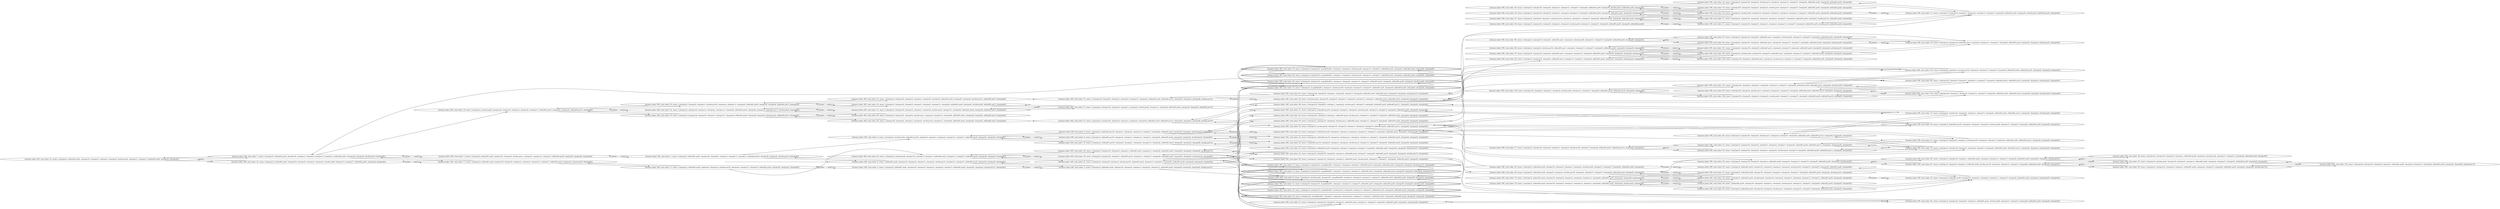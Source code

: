 digraph {
rankdir="LR"
s16[label="(instance index=495, state index=16, atoms={clear(pos3), at(block01,pos6), clear(pos10), clear(pos5), clear(pos1), clear(pos2), at(robot,pos4), clear(pos11), clear(pos7), at(block01,pos0), clear(pos9), clear(pos8)})"]
s7[label="(instance index=495, state index=7, atoms={clear(pos3), at(block01,pos6), clear(pos10), clear(pos1), clear(pos2), clear(pos11), clear(pos7), at(block01,pos0), clear(pos9), clear(pos4), at(robot,pos5), clear(pos8)})"]
s32[label="(instance index=495, state index=32, atoms={clear(pos3), at(block01,pos6), clear(pos10), clear(pos5), clear(pos1), clear(pos2), at(robot,pos8), clear(pos11), clear(pos7), at(block01,pos0), clear(pos9), clear(pos4)})"]
s17[label="(instance index=495, state index=17, atoms={clear(pos3), at(block01,pos6), clear(pos10), clear(pos5), clear(pos1), clear(pos2), clear(pos11), clear(pos7), at(block01,pos0), clear(pos4), at(robot,pos9), clear(pos8)})"]
s3[label="(instance index=495, state index=3, atoms={clear(pos3), at(block01,pos6), clear(pos10), clear(pos5), at(robot,pos1), clear(pos2), clear(pos11), clear(pos7), at(block01,pos0), clear(pos9), clear(pos4), clear(pos8)})"]
s18[label="(instance index=495, state index=18, atoms={clear(pos3), at(robot,pos6), clear(pos10), clear(pos5), clear(pos1), clear(pos2), clear(pos11), at(block01,pos0), clear(pos9), clear(pos4), at(block01,pos7), clear(pos8)})"]
s11[label="(instance index=495, state index=11, atoms={clear(pos3), at(block01,pos6), clear(pos5), clear(pos1), at(robot,pos10), clear(pos2), clear(pos11), clear(pos7), at(block01,pos0), clear(pos9), clear(pos4), clear(pos8)})"]
s1[label="(instance index=495, state index=1, atoms={clear(pos3), at(block01,pos6), clear(pos10), clear(pos5), clear(pos1), clear(pos11), clear(pos7), at(block01,pos0), clear(pos9), clear(pos4), at(robot,pos2), clear(pos8)})"]
s35[label="(instance index=495, state index=35, atoms={clear(pos3), clear(pos5), clear(pos1), at(robot,pos10), clear(pos2), clear(pos11), clear(pos6), at(block01,pos0), clear(pos9), clear(pos4), at(block01,pos7), clear(pos8)})"]
s34[label="(instance index=495, state index=34, atoms={clear(pos3), clear(pos10), clear(pos1), clear(pos2), clear(pos11), clear(pos6), at(block01,pos0), clear(pos9), clear(pos4), at(block01,pos7), at(robot,pos5), clear(pos8)})"]
s33[label="(instance index=495, state index=33, atoms={clear(pos3), clear(pos10), clear(pos5), clear(pos1), clear(pos11), clear(pos6), at(block01,pos0), clear(pos9), clear(pos4), at(robot,pos2), at(block01,pos7), clear(pos8)})"]
s0[label="(instance index=495, state index=0, atoms={at(block01,pos6), clear(pos10), clear(pos5), clear(pos1), clear(pos2), at(robot,pos3), clear(pos11), clear(pos7), at(block01,pos0), clear(pos9), clear(pos4), clear(pos8)})"]
s5[label="(instance index=495, state index=5, atoms={clear(pos3), at(block01,pos6), clear(pos10), clear(pos5), clear(pos1), clear(pos2), clear(pos7), at(block01,pos0), clear(pos9), clear(pos4), at(robot,pos11), clear(pos8)})"]
s24[label="(instance index=495, state index=24, atoms={clear(pos3), at(robot,pos6), clear(pos10), clear(pos5), clear(pos1), at(block01,pos2), clear(pos11), clear(pos7), at(block01,pos0), clear(pos9), clear(pos4), clear(pos8)})"]
s4[label="(instance index=495, state index=4, atoms={clear(pos3), at(robot,pos6), at(block01,pos10), clear(pos5), clear(pos1), clear(pos2), clear(pos11), clear(pos7), at(block01,pos0), clear(pos9), clear(pos4), clear(pos8)})"]
s53[label="(instance index=495, state index=53, atoms={clear(pos3), clear(pos10), clear(pos5), clear(pos1), clear(pos2), clear(pos6), at(block01,pos0), clear(pos9), clear(pos4), at(robot,pos11), at(block01,pos7), clear(pos8)})"]
s52[label="(instance index=495, state index=52, atoms={clear(pos3), clear(pos10), clear(pos5), clear(pos1), clear(pos2), clear(pos11), clear(pos6), at(block01,pos0), clear(pos4), at(robot,pos9), at(block01,pos7), clear(pos8)})"]
s51[label="(instance index=495, state index=51, atoms={clear(pos3), clear(pos10), clear(pos5), clear(pos1), clear(pos2), at(robot,pos4), clear(pos11), clear(pos6), at(block01,pos0), clear(pos9), at(block01,pos7), clear(pos8)})"]
s49[label="(instance index=495, state index=49, atoms={clear(pos3), clear(pos10), clear(pos5), at(robot,pos1), clear(pos2), clear(pos11), clear(pos6), at(block01,pos0), clear(pos9), clear(pos4), at(block01,pos7), clear(pos8)})"]
s50[label="(instance index=495, state index=50, atoms={clear(pos10), clear(pos5), clear(pos1), clear(pos2), at(robot,pos3), clear(pos11), clear(pos6), at(block01,pos0), clear(pos9), clear(pos4), at(block01,pos7), clear(pos8)})"]
s2[label="(instance index=495, state index=2, atoms={clear(pos3), at(block01,pos6), clear(pos10), clear(pos5), clear(pos1), clear(pos2), clear(pos11), at(block01,pos0), clear(pos9), clear(pos4), clear(pos8), at(robot,pos7)})"]
s39[label="(instance index=495, state index=39, atoms={clear(pos3), clear(pos10), clear(pos1), at(block01,pos2), clear(pos11), clear(pos7), clear(pos6), at(block01,pos0), clear(pos9), clear(pos4), at(robot,pos5), clear(pos8)})"]
s41[label="(instance index=495, state index=41, atoms={clear(pos3), clear(pos5), clear(pos1), at(robot,pos10), at(block01,pos2), clear(pos11), clear(pos7), clear(pos6), at(block01,pos0), clear(pos9), clear(pos4), clear(pos8)})"]
s40[label="(instance index=495, state index=40, atoms={clear(pos3), clear(pos10), clear(pos5), clear(pos1), at(block01,pos2), clear(pos11), clear(pos6), at(block01,pos0), clear(pos9), clear(pos4), clear(pos8), at(robot,pos7)})"]
s10[label="(instance index=495, state index=10, atoms={clear(pos3), at(block01,pos10), clear(pos5), clear(pos1), clear(pos2), clear(pos11), clear(pos6), at(block01,pos0), clear(pos9), clear(pos4), clear(pos8), at(robot,pos7)})"]
s9[label="(instance index=495, state index=9, atoms={clear(pos3), at(block01,pos10), clear(pos1), clear(pos2), clear(pos11), clear(pos7), clear(pos6), at(block01,pos0), clear(pos9), clear(pos4), at(robot,pos5), clear(pos8)})"]
s8[label="(instance index=495, state index=8, atoms={clear(pos3), at(block01,pos10), clear(pos5), clear(pos1), clear(pos11), clear(pos7), clear(pos6), at(block01,pos0), clear(pos9), clear(pos4), at(robot,pos2), clear(pos8)})"]
s74[label="(instance index=495, state index=74, atoms={clear(pos10), clear(pos5), clear(pos1), clear(pos2), clear(pos11), clear(pos6), at(block01,pos0), at(block01,pos3), clear(pos9), clear(pos4), clear(pos8), at(robot,pos7)})"]
s73[label="(instance index=495, state index=73, atoms={clear(pos3), clear(pos10), clear(pos5), clear(pos1), clear(pos2), at(robot,pos8), clear(pos11), clear(pos6), at(block01,pos0), clear(pos9), clear(pos4), at(block01,pos7)})"]
s72[label="(instance index=495, state index=72, atoms={clear(pos3), clear(pos10), clear(pos5), clear(pos1), clear(pos2), clear(pos6), at(block01,pos0), at(block01,pos11), clear(pos9), clear(pos4), clear(pos8), at(robot,pos7)})"]
s27[peripheries=2,label="(instance index=495, state index=27, atoms={clear(pos3), clear(pos10), at-goal(block01), clear(pos1), clear(pos2), clear(pos7), at(block01,pos5), clear(pos6), at(block01,pos0), clear(pos9), clear(pos4), at(robot,pos11), clear(pos8)})"]
s66[peripheries=2,label="(instance index=495, state index=66, atoms={clear(pos3), clear(pos10), at-goal(block01), clear(pos1), clear(pos2), at(robot,pos4), clear(pos11), clear(pos7), at(block01,pos5), clear(pos6), at(block01,pos0), clear(pos9), clear(pos8)})"]
s26[peripheries=2,label="(instance index=495, state index=26, atoms={clear(pos10), at-goal(block01), clear(pos1), clear(pos2), at(robot,pos3), clear(pos11), clear(pos7), at(block01,pos5), clear(pos6), at(block01,pos0), clear(pos9), clear(pos4), clear(pos8)})"]
s13[peripheries=2,label="(instance index=495, state index=13, atoms={clear(pos3), clear(pos10), at-goal(block01), clear(pos1), clear(pos2), clear(pos11), at(block01,pos5), clear(pos6), at(block01,pos0), clear(pos9), clear(pos4), clear(pos8), at(robot,pos7)})"]
s25[peripheries=2,label="(instance index=495, state index=25, atoms={clear(pos3), clear(pos10), at-goal(block01), at(robot,pos1), clear(pos2), clear(pos11), clear(pos7), at(block01,pos5), clear(pos6), at(block01,pos0), clear(pos9), clear(pos4), clear(pos8)})"]
s12[peripheries=2,label="(instance index=495, state index=12, atoms={clear(pos3), clear(pos10), at-goal(block01), clear(pos1), clear(pos11), clear(pos7), at(block01,pos5), clear(pos6), at(block01,pos0), clear(pos9), clear(pos4), at(robot,pos2), clear(pos8)})"]
s14[peripheries=2,label="(instance index=495, state index=14, atoms={clear(pos3), at-goal(block01), clear(pos1), at(robot,pos10), clear(pos2), clear(pos11), clear(pos7), at(block01,pos5), clear(pos6), at(block01,pos0), clear(pos9), clear(pos4), clear(pos8)})"]
s43[peripheries=2,label="(instance index=495, state index=43, atoms={clear(pos3), clear(pos10), at-goal(block01), clear(pos1), clear(pos2), at(robot,pos8), clear(pos11), clear(pos7), at(block01,pos5), clear(pos6), at(block01,pos0), clear(pos9), clear(pos4)})"]
s28[peripheries=2,label="(instance index=495, state index=28, atoms={clear(pos3), clear(pos10), at-goal(block01), clear(pos1), clear(pos2), clear(pos11), clear(pos7), at(block01,pos5), clear(pos6), at(block01,pos0), clear(pos4), at(robot,pos9), clear(pos8)})"]
s6[peripheries=2,label="(instance index=495, state index=6, atoms={clear(pos3), at(robot,pos6), clear(pos10), at-goal(block01), clear(pos1), clear(pos2), clear(pos11), clear(pos7), at(block01,pos5), at(block01,pos0), clear(pos9), clear(pos4), clear(pos8)})"]
s61[label="(instance index=495, state index=61, atoms={clear(pos3), clear(pos10), clear(pos5), clear(pos1), at(block01,pos2), clear(pos11), clear(pos7), clear(pos6), at(block01,pos0), clear(pos4), at(robot,pos9), clear(pos8)})"]
s60[label="(instance index=495, state index=60, atoms={clear(pos3), clear(pos10), clear(pos5), clear(pos1), at(block01,pos2), at(robot,pos4), clear(pos11), clear(pos7), clear(pos6), at(block01,pos0), clear(pos9), clear(pos8)})"]
s59[label="(instance index=495, state index=59, atoms={clear(pos3), clear(pos10), clear(pos5), at(robot,pos1), at(block01,pos2), clear(pos11), clear(pos7), clear(pos6), at(block01,pos0), clear(pos9), clear(pos4), clear(pos8)})"]
s63[label="(instance index=495, state index=63, atoms={clear(pos3), clear(pos10), clear(pos5), clear(pos1), at(block01,pos2), clear(pos7), clear(pos6), at(block01,pos0), clear(pos9), clear(pos4), at(robot,pos11), clear(pos8)})"]
s62[label="(instance index=495, state index=62, atoms={clear(pos10), clear(pos5), clear(pos1), at(block01,pos2), at(robot,pos3), clear(pos11), clear(pos7), clear(pos6), at(block01,pos0), clear(pos9), clear(pos4), clear(pos8)})"]
s23[label="(instance index=495, state index=23, atoms={clear(pos3), at(block01,pos10), clear(pos5), clear(pos1), clear(pos2), clear(pos7), clear(pos6), at(block01,pos0), clear(pos9), clear(pos4), at(robot,pos11), clear(pos8)})"]
s20[label="(instance index=495, state index=20, atoms={at(block01,pos10), clear(pos5), clear(pos1), clear(pos2), at(robot,pos3), clear(pos11), clear(pos7), clear(pos6), at(block01,pos0), clear(pos9), clear(pos4), clear(pos8)})"]
s22[label="(instance index=495, state index=22, atoms={clear(pos3), at(block01,pos10), clear(pos5), clear(pos1), clear(pos2), clear(pos11), clear(pos7), clear(pos6), at(block01,pos0), clear(pos4), at(robot,pos9), clear(pos8)})"]
s21[label="(instance index=495, state index=21, atoms={clear(pos3), at(block01,pos10), clear(pos5), clear(pos1), clear(pos2), at(robot,pos4), clear(pos11), clear(pos7), clear(pos6), at(block01,pos0), clear(pos9), clear(pos8)})"]
s19[label="(instance index=495, state index=19, atoms={clear(pos3), at(block01,pos10), clear(pos5), at(robot,pos1), clear(pos2), clear(pos11), clear(pos7), clear(pos6), at(block01,pos0), clear(pos9), clear(pos4), clear(pos8)})"]
s91[label="(instance index=495, state index=91, atoms={clear(pos10), clear(pos5), clear(pos1), clear(pos2), clear(pos7), clear(pos6), at(block01,pos0), at(block01,pos3), clear(pos9), clear(pos4), at(robot,pos11), clear(pos8)})"]
s90[label="(instance index=495, state index=90, atoms={at(robot,pos6), clear(pos10), clear(pos5), clear(pos1), clear(pos2), clear(pos11), clear(pos7), at(block01,pos0), at(block01,pos3), clear(pos9), clear(pos4), clear(pos8)})"]
s54[label="(instance index=495, state index=54, atoms={clear(pos3), at(robot,pos6), clear(pos10), clear(pos5), clear(pos1), clear(pos2), clear(pos7), at(block01,pos0), at(block01,pos11), clear(pos9), clear(pos4), clear(pos8)})"]
s89[label="(instance index=495, state index=89, atoms={clear(pos10), clear(pos5), clear(pos1), clear(pos2), at(robot,pos3), clear(pos7), clear(pos6), at(block01,pos0), at(block01,pos11), clear(pos9), clear(pos4), clear(pos8)})"]
s42[label="(instance index=495, state index=42, atoms={clear(pos3), at(block01,pos9), clear(pos10), clear(pos1), clear(pos2), clear(pos11), clear(pos7), clear(pos6), at(block01,pos0), clear(pos4), at(robot,pos5), clear(pos8)})"]
s44[label="(instance index=495, state index=44, atoms={clear(pos3), clear(pos10), at(block01,pos1), clear(pos2), clear(pos11), clear(pos7), clear(pos6), at(block01,pos0), clear(pos9), clear(pos4), at(robot,pos5), clear(pos8)})"]
s15[label="(instance index=495, state index=15, atoms={clear(pos3), clear(pos10), clear(pos1), clear(pos2), clear(pos11), clear(pos7), clear(pos6), at(block01,pos0), clear(pos9), at(robot,pos5), at(block01,pos4), clear(pos8)})"]
s83[label="(instance index=495, state index=83, atoms={clear(pos3), clear(pos10), clear(pos5), clear(pos1), at(block01,pos2), at(robot,pos8), clear(pos11), clear(pos7), clear(pos6), at(block01,pos0), clear(pos9), clear(pos4)})"]
s82[label="(instance index=495, state index=82, atoms={clear(pos10), clear(pos5), clear(pos1), clear(pos11), clear(pos7), clear(pos6), at(block01,pos0), at(block01,pos3), clear(pos9), clear(pos4), at(robot,pos2), clear(pos8)})"]
s37[label="(instance index=495, state index=37, atoms={clear(pos3), clear(pos5), clear(pos1), at(robot,pos10), clear(pos2), clear(pos7), clear(pos6), at(block01,pos0), at(block01,pos11), clear(pos9), clear(pos4), clear(pos8)})"]
s36[label="(instance index=495, state index=36, atoms={clear(pos3), at(block01,pos10), clear(pos5), clear(pos1), clear(pos2), at(robot,pos8), clear(pos11), clear(pos7), clear(pos6), at(block01,pos0), clear(pos9), clear(pos4)})"]
s103[label="(instance index=495, state index=103, atoms={clear(pos5), clear(pos1), at(robot,pos10), clear(pos2), clear(pos11), clear(pos7), clear(pos6), at(block01,pos0), at(block01,pos3), clear(pos9), clear(pos4), clear(pos8)})"]
s102[label="(instance index=495, state index=102, atoms={clear(pos10), clear(pos1), clear(pos2), clear(pos11), clear(pos7), clear(pos6), at(block01,pos0), at(block01,pos3), clear(pos9), clear(pos4), at(robot,pos5), clear(pos8)})"]
s76[label="(instance index=495, state index=76, atoms={clear(pos3), clear(pos10), clear(pos1), clear(pos2), clear(pos7), clear(pos6), at(block01,pos0), at(block01,pos11), clear(pos9), clear(pos4), at(robot,pos5), clear(pos8)})"]
s75[label="(instance index=495, state index=75, atoms={clear(pos3), clear(pos10), clear(pos5), clear(pos1), clear(pos7), clear(pos6), at(block01,pos0), at(block01,pos11), clear(pos9), clear(pos4), at(robot,pos2), clear(pos8)})"]
s56[label="(instance index=495, state index=56, atoms={clear(pos3), at(block01,pos9), at(robot,pos6), clear(pos10), clear(pos5), clear(pos1), clear(pos2), clear(pos11), clear(pos7), at(block01,pos0), clear(pos4), clear(pos8)})"]
s65[label="(instance index=495, state index=65, atoms={clear(pos3), at(block01,pos9), clear(pos10), clear(pos5), clear(pos1), clear(pos2), at(robot,pos4), clear(pos11), clear(pos7), clear(pos6), at(block01,pos0), clear(pos8)})"]
s64[label="(instance index=495, state index=64, atoms={clear(pos3), at(block01,pos9), clear(pos10), clear(pos5), at(robot,pos1), clear(pos2), clear(pos11), clear(pos7), clear(pos6), at(block01,pos0), clear(pos4), clear(pos8)})"]
s69[label="(instance index=495, state index=69, atoms={clear(pos3), clear(pos10), clear(pos5), at(block01,pos1), clear(pos2), clear(pos11), clear(pos7), clear(pos6), at(block01,pos0), clear(pos4), at(robot,pos9), clear(pos8)})"]
s68[label="(instance index=495, state index=68, atoms={clear(pos3), at(robot,pos6), clear(pos10), clear(pos5), at(block01,pos1), clear(pos2), clear(pos11), clear(pos7), at(block01,pos0), clear(pos9), clear(pos4), clear(pos8)})"]
s67[label="(instance index=495, state index=67, atoms={clear(pos3), clear(pos10), clear(pos5), at(block01,pos1), clear(pos2), at(robot,pos4), clear(pos11), clear(pos7), clear(pos6), at(block01,pos0), clear(pos9), clear(pos8)})"]
s31[label="(instance index=495, state index=31, atoms={clear(pos3), clear(pos10), clear(pos5), clear(pos1), clear(pos2), clear(pos11), clear(pos7), clear(pos6), at(block01,pos0), at(robot,pos9), at(block01,pos4), clear(pos8)})"]
s30[label="(instance index=495, state index=30, atoms={clear(pos3), at(robot,pos6), clear(pos10), clear(pos5), clear(pos1), clear(pos2), clear(pos11), clear(pos7), at(block01,pos0), clear(pos9), at(block01,pos4), clear(pos8)})"]
s29[label="(instance index=495, state index=29, atoms={clear(pos3), clear(pos10), clear(pos5), at(robot,pos1), clear(pos2), clear(pos11), clear(pos7), clear(pos6), at(block01,pos0), clear(pos9), at(block01,pos4), clear(pos8)})"]
s99[label="(instance index=495, state index=99, atoms={clear(pos10), clear(pos5), at(robot,pos1), clear(pos2), clear(pos11), clear(pos7), clear(pos6), at(block01,pos0), at(block01,pos3), clear(pos9), clear(pos4), clear(pos8)})"]
s55[label="(instance index=495, state index=55, atoms={clear(pos3), clear(pos10), clear(pos5), clear(pos1), clear(pos2), clear(pos7), clear(pos6), at(block01,pos0), at(block01,pos11), clear(pos4), at(robot,pos9), clear(pos8)})"]
s107[label="(instance index=495, state index=107, atoms={clear(pos10), clear(pos5), clear(pos1), clear(pos2), clear(pos11), clear(pos7), clear(pos6), at(block01,pos0), at(block01,pos3), clear(pos4), at(robot,pos9), clear(pos8)})"]
s106[label="(instance index=495, state index=106, atoms={clear(pos10), clear(pos5), clear(pos1), clear(pos2), at(robot,pos4), clear(pos11), clear(pos7), clear(pos6), at(block01,pos0), at(block01,pos3), clear(pos9), clear(pos8)})"]
s93[label="(instance index=495, state index=93, atoms={clear(pos3), clear(pos10), clear(pos5), clear(pos1), clear(pos2), at(robot,pos4), clear(pos7), clear(pos6), at(block01,pos0), at(block01,pos11), clear(pos9), clear(pos8)})"]
s92[label="(instance index=495, state index=92, atoms={clear(pos3), clear(pos10), clear(pos5), at(robot,pos1), clear(pos2), clear(pos7), clear(pos6), at(block01,pos0), at(block01,pos11), clear(pos9), clear(pos4), clear(pos8)})"]
s79[label="(instance index=495, state index=79, atoms={clear(pos3), at(block01,pos9), clear(pos10), clear(pos5), clear(pos1), clear(pos2), clear(pos11), clear(pos6), at(block01,pos0), clear(pos4), clear(pos8), at(robot,pos7)})"]
s38[label="(instance index=495, state index=38, atoms={clear(pos3), at(block01,pos9), clear(pos5), clear(pos1), at(robot,pos10), clear(pos2), clear(pos11), clear(pos7), clear(pos6), at(block01,pos0), clear(pos4), clear(pos8)})"]
s78[label="(instance index=495, state index=78, atoms={clear(pos3), at(block01,pos9), clear(pos10), clear(pos5), clear(pos1), clear(pos11), clear(pos7), clear(pos6), at(block01,pos0), clear(pos4), at(robot,pos2), clear(pos8)})"]
s85[label="(instance index=495, state index=85, atoms={clear(pos3), at(block01,pos9), clear(pos10), clear(pos5), clear(pos1), clear(pos2), at(robot,pos8), clear(pos11), clear(pos7), clear(pos6), at(block01,pos0), clear(pos4)})"]
s86[label="(instance index=495, state index=86, atoms={clear(pos3), clear(pos10), clear(pos5), at(block01,pos1), clear(pos2), at(robot,pos8), clear(pos11), clear(pos7), clear(pos6), at(block01,pos0), clear(pos9), clear(pos4)})"]
s88[label="(instance index=495, state index=88, atoms={clear(pos3), clear(pos5), at(robot,pos10), at(block01,pos1), clear(pos2), clear(pos11), clear(pos7), clear(pos6), at(block01,pos0), clear(pos9), clear(pos4), clear(pos8)})"]
s87[label="(instance index=495, state index=87, atoms={clear(pos3), clear(pos10), clear(pos5), at(block01,pos1), clear(pos2), clear(pos11), clear(pos6), at(block01,pos0), clear(pos9), clear(pos4), clear(pos8), at(robot,pos7)})"]
s84[label="(instance index=495, state index=84, atoms={clear(pos3), clear(pos10), clear(pos5), at(block01,pos1), clear(pos11), clear(pos7), clear(pos6), at(block01,pos0), clear(pos9), clear(pos4), at(robot,pos2), clear(pos8)})"]
s47[label="(instance index=495, state index=47, atoms={clear(pos3), clear(pos5), clear(pos1), at(robot,pos10), clear(pos2), clear(pos11), clear(pos7), clear(pos6), at(block01,pos0), clear(pos9), at(block01,pos4), clear(pos8)})"]
s48[label="(instance index=495, state index=48, atoms={clear(pos3), clear(pos10), clear(pos5), clear(pos1), clear(pos2), at(robot,pos8), clear(pos11), clear(pos7), clear(pos6), at(block01,pos0), clear(pos9), at(block01,pos4)})"]
s46[label="(instance index=495, state index=46, atoms={clear(pos3), clear(pos10), clear(pos5), clear(pos1), clear(pos2), clear(pos11), clear(pos6), at(block01,pos0), clear(pos9), at(block01,pos4), clear(pos8), at(robot,pos7)})"]
s45[label="(instance index=495, state index=45, atoms={clear(pos3), clear(pos10), clear(pos5), clear(pos1), clear(pos11), clear(pos7), clear(pos6), at(block01,pos0), clear(pos9), at(robot,pos2), at(block01,pos4), clear(pos8)})"]
s77[label="(instance index=495, state index=77, atoms={clear(pos3), clear(pos10), clear(pos5), clear(pos1), clear(pos2), at(robot,pos8), clear(pos7), clear(pos6), at(block01,pos0), at(block01,pos11), clear(pos9), clear(pos4)})"]
s109[label="(instance index=495, state index=109, atoms={clear(pos10), clear(pos5), clear(pos1), clear(pos2), at(robot,pos8), clear(pos11), clear(pos7), clear(pos6), at(block01,pos0), at(block01,pos3), clear(pos9), clear(pos4)})"]
s94[label="(instance index=495, state index=94, atoms={at(block01,pos9), clear(pos10), clear(pos5), clear(pos1), clear(pos2), at(robot,pos3), clear(pos11), clear(pos7), clear(pos6), at(block01,pos0), clear(pos4), clear(pos8)})"]
s57[label="(instance index=495, state index=57, atoms={clear(pos3), at(block01,pos9), clear(pos10), clear(pos5), clear(pos1), clear(pos2), clear(pos7), clear(pos6), at(block01,pos0), clear(pos4), at(robot,pos11), clear(pos8)})"]
s58[label="(instance index=495, state index=58, atoms={clear(pos3), clear(pos10), clear(pos5), clear(pos1), at(block01,pos8), clear(pos2), clear(pos11), clear(pos7), clear(pos6), at(block01,pos0), clear(pos4), at(robot,pos9)})"]
s101[label="(instance index=495, state index=101, atoms={clear(pos3), clear(pos10), clear(pos5), at(block01,pos1), clear(pos2), clear(pos7), clear(pos6), at(block01,pos0), clear(pos9), clear(pos4), at(robot,pos11), clear(pos8)})"]
s100[label="(instance index=495, state index=100, atoms={clear(pos10), clear(pos5), at(block01,pos1), clear(pos2), at(robot,pos3), clear(pos11), clear(pos7), clear(pos6), at(block01,pos0), clear(pos9), clear(pos4), clear(pos8)})"]
s71[label="(instance index=495, state index=71, atoms={clear(pos3), clear(pos10), clear(pos5), clear(pos1), clear(pos2), clear(pos7), clear(pos6), at(block01,pos0), clear(pos9), at(robot,pos11), at(block01,pos4), clear(pos8)})"]
s70[label="(instance index=495, state index=70, atoms={clear(pos10), clear(pos5), clear(pos1), clear(pos2), at(robot,pos3), clear(pos11), clear(pos7), clear(pos6), at(block01,pos0), clear(pos9), at(block01,pos4), clear(pos8)})"]
s81[label="(instance index=495, state index=81, atoms={clear(pos3), clear(pos5), clear(pos1), at(block01,pos8), at(robot,pos10), clear(pos2), clear(pos11), clear(pos7), clear(pos6), at(block01,pos0), clear(pos9), clear(pos4)})"]
s80[label="(instance index=495, state index=80, atoms={clear(pos3), clear(pos10), clear(pos1), at(block01,pos8), clear(pos2), clear(pos11), clear(pos7), clear(pos6), at(block01,pos0), clear(pos9), clear(pos4), at(robot,pos5)})"]
s98[label="(instance index=495, state index=98, atoms={clear(pos3), clear(pos10), clear(pos5), clear(pos1), at(block01,pos8), clear(pos2), clear(pos7), clear(pos6), at(block01,pos0), clear(pos9), clear(pos4), at(robot,pos11)})"]
s97[label="(instance index=495, state index=97, atoms={clear(pos3), at(robot,pos6), clear(pos10), clear(pos5), clear(pos1), at(block01,pos8), clear(pos2), clear(pos11), clear(pos7), at(block01,pos0), clear(pos9), clear(pos4)})"]
s96[label="(instance index=495, state index=96, atoms={clear(pos3), clear(pos10), clear(pos5), clear(pos1), at(block01,pos8), clear(pos2), at(robot,pos4), clear(pos11), clear(pos7), clear(pos6), at(block01,pos0), clear(pos9)})"]
s105[label="(instance index=495, state index=105, atoms={clear(pos3), clear(pos10), clear(pos5), clear(pos1), at(block01,pos8), clear(pos2), clear(pos11), clear(pos6), at(block01,pos0), clear(pos9), clear(pos4), at(robot,pos7)})"]
Dangling [ label = "", style = invis ]
{ rank = same; Dangling }
Dangling -> s0
{ rank = same; s0}
{ rank = same; s7,s32}
{ rank = same; s17,s3,s18}
{ rank = same; s11,s1,s35,s34,s33}
{ rank = same; s0,s5,s24,s4,s53,s52,s51,s49,s50}
{ rank = same; s2,s39,s41,s40,s10,s9,s8,s74,s73,s72}
{ rank = same; s27,s66,s26,s13,s25,s12,s14,s43,s28,s6,s61,s60,s59,s63,s62,s23,s20,s22,s21,s19,s91,s90,s54,s89}
{ rank = same; s42,s44,s15,s83,s82,s37,s36,s103,s102,s76,s75}
{ rank = same; s56,s65,s64,s69,s68,s67,s31,s30,s29,s99,s55,s107,s106,s93,s92}
{ rank = same; s79,s38,s78,s85,s86,s88,s87,s84,s47,s48,s46,s45,s77,s109}
{ rank = same; s94,s57,s58,s101,s100,s71,s70}
{ rank = same; s81,s80}
{ rank = same; s98,s97,s96}
{ rank = same; s105}
{
s16->s7
s16->s32
}
{
s7->s3
s7->s18
s7->s17
s7->s16
s32->s17
s32->s16
}
{
s17->s7
s17->s11
s17->s32
s3->s7
s3->s1
s18->s35
s18->s34
s18->s33
}
{
s11->s5
s11->s17
s11->s24
s1->s4
s1->s3
s1->s0
s35->s53
s35->s52
s35->s18
s34->s52
s34->s51
s34->s18
s34->s49
s33->s18
s33->s50
s33->s49
}
{
s0->s2
s0->s1
s5->s11
s5->s2
s24->s39
s24->s41
s24->s40
s4->s10
s4->s9
s4->s8
s53->s35
s53->s74
s52->s35
s52->s34
s52->s73
s51->s34
s51->s73
s49->s34
s49->s33
s50->s33
s50->s72
}
{
s2->s5
s2->s6
s2->s0
s39->s61
s39->s60
s39->s59
s39->s24
s41->s61
s41->s63
s41->s24
s40->s62
s40->s63
s40->s24
s10->s4
s10->s23
s10->s20
s9->s22
s9->s21
s9->s4
s9->s19
s8->s20
s8->s4
s8->s19
s74->s91
s74->s90
s73->s52
s73->s51
s72->s54
s72->s89
}
{
s27->s14
s27->s13
s66->s7
s66->s43
s26->s13
s26->s12
s13->s6
s13->s27
s13->s26
s25->s12
s25->s42
s12->s6
s12->s26
s12->s25
s14->s28
s14->s6
s14->s27
s43->s28
s43->s66
s28->s14
s28->s44
s28->s43
s6->s15
s6->s14
s6->s13
s6->s12
s61->s39
s61->s83
s61->s41
s60->s39
s60->s83
s59->s39
s59->s82
s63->s41
s63->s40
s62->s84
s62->s40
s23->s38
s23->s10
s20->s10
s20->s8
s22->s37
s22->s36
s22->s9
s21->s36
s21->s9
s19->s9
s19->s8
s91->s103
s91->s74
s90->s103
s90->s74
s90->s102
s90->s82
s54->s76
s54->s75
s54->s37
s54->s72
s89->s75
s89->s72
}
{
s42->s56
s42->s65
s42->s64
s44->s69
s44->s68
s44->s67
s15->s31
s15->s30
s15->s29
s83->s61
s83->s60
s82->s99
s82->s90
s37->s55
s37->s54
s36->s22
s36->s21
s103->s107
s103->s90
s103->s91
s102->s90
s102->s107
s102->s106
s102->s99
s76->s55
s76->s54
s76->s93
s76->s92
s75->s54
s75->s92
s75->s89
}
{
s56->s79
s56->s42
s56->s38
s56->s78
s65->s85
s65->s42
s64->s78
s64->s42
s69->s86
s69->s44
s69->s88
s68->s87
s68->s44
s68->s84
s68->s88
s67->s86
s67->s44
s31->s47
s31->s15
s31->s48
s30->s47
s30->s46
s30->s45
s30->s15
s29->s15
s29->s45
s99->s102
s99->s82
s55->s37
s55->s76
s55->s77
s107->s102
s107->s103
s107->s109
s106->s102
s106->s109
s93->s77
s93->s76
s92->s76
s92->s75
}
{
s79->s94
s79->s57
s79->s56
s38->s58
s38->s57
s38->s56
s78->s56
s78->s94
s78->s64
s85->s22
s85->s65
s86->s69
s86->s67
s88->s101
s88->s68
s88->s69
s87->s68
s87->s101
s87->s100
s84->s68
s84->s100
s47->s71
s47->s30
s47->s31
s48->s31
s46->s71
s46->s70
s46->s30
s45->s30
s45->s70
s45->s29
s77->s55
s77->s93
s109->s107
s109->s106
}
{
s94->s79
s94->s78
s57->s79
s57->s38
s58->s81
s58->s80
s101->s87
s101->s88
s100->s87
s100->s84
s71->s47
s71->s46
s70->s46
s70->s45
}
{
s81->s98
s81->s58
s81->s97
s80->s58
s80->s97
s80->s96
}
{
s98->s105
s98->s81
s97->s105
s97->s81
s97->s80
s96->s80
}
{
s105->s98
s105->s97
}
}
